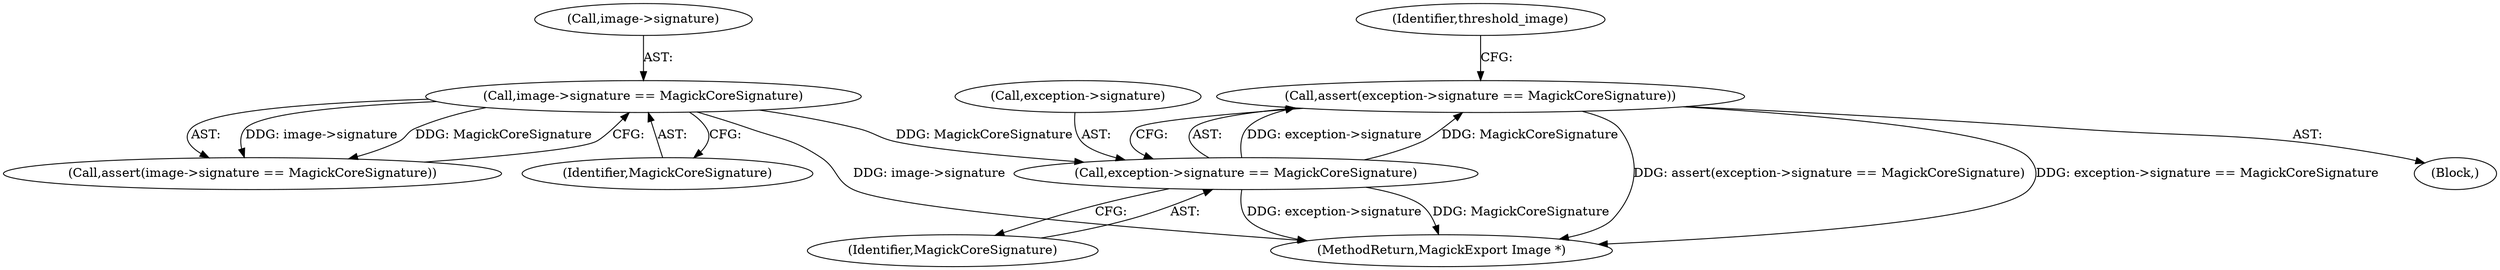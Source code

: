 digraph "0_ImageMagick6_604588fc35c7585abb7a9e71f69bb82e4389fefc@API" {
"1000149" [label="(Call,assert(exception->signature == MagickCoreSignature))"];
"1000150" [label="(Call,exception->signature == MagickCoreSignature)"];
"1000123" [label="(Call,image->signature == MagickCoreSignature)"];
"1000151" [label="(Call,exception->signature)"];
"1000150" [label="(Call,exception->signature == MagickCoreSignature)"];
"1000108" [label="(Block,)"];
"1000124" [label="(Call,image->signature)"];
"1000149" [label="(Call,assert(exception->signature == MagickCoreSignature))"];
"1000123" [label="(Call,image->signature == MagickCoreSignature)"];
"1000156" [label="(Identifier,threshold_image)"];
"1000122" [label="(Call,assert(image->signature == MagickCoreSignature))"];
"1000682" [label="(MethodReturn,MagickExport Image *)"];
"1000154" [label="(Identifier,MagickCoreSignature)"];
"1000127" [label="(Identifier,MagickCoreSignature)"];
"1000149" -> "1000108"  [label="AST: "];
"1000149" -> "1000150"  [label="CFG: "];
"1000150" -> "1000149"  [label="AST: "];
"1000156" -> "1000149"  [label="CFG: "];
"1000149" -> "1000682"  [label="DDG: assert(exception->signature == MagickCoreSignature)"];
"1000149" -> "1000682"  [label="DDG: exception->signature == MagickCoreSignature"];
"1000150" -> "1000149"  [label="DDG: exception->signature"];
"1000150" -> "1000149"  [label="DDG: MagickCoreSignature"];
"1000150" -> "1000154"  [label="CFG: "];
"1000151" -> "1000150"  [label="AST: "];
"1000154" -> "1000150"  [label="AST: "];
"1000150" -> "1000682"  [label="DDG: exception->signature"];
"1000150" -> "1000682"  [label="DDG: MagickCoreSignature"];
"1000123" -> "1000150"  [label="DDG: MagickCoreSignature"];
"1000123" -> "1000122"  [label="AST: "];
"1000123" -> "1000127"  [label="CFG: "];
"1000124" -> "1000123"  [label="AST: "];
"1000127" -> "1000123"  [label="AST: "];
"1000122" -> "1000123"  [label="CFG: "];
"1000123" -> "1000682"  [label="DDG: image->signature"];
"1000123" -> "1000122"  [label="DDG: image->signature"];
"1000123" -> "1000122"  [label="DDG: MagickCoreSignature"];
}
